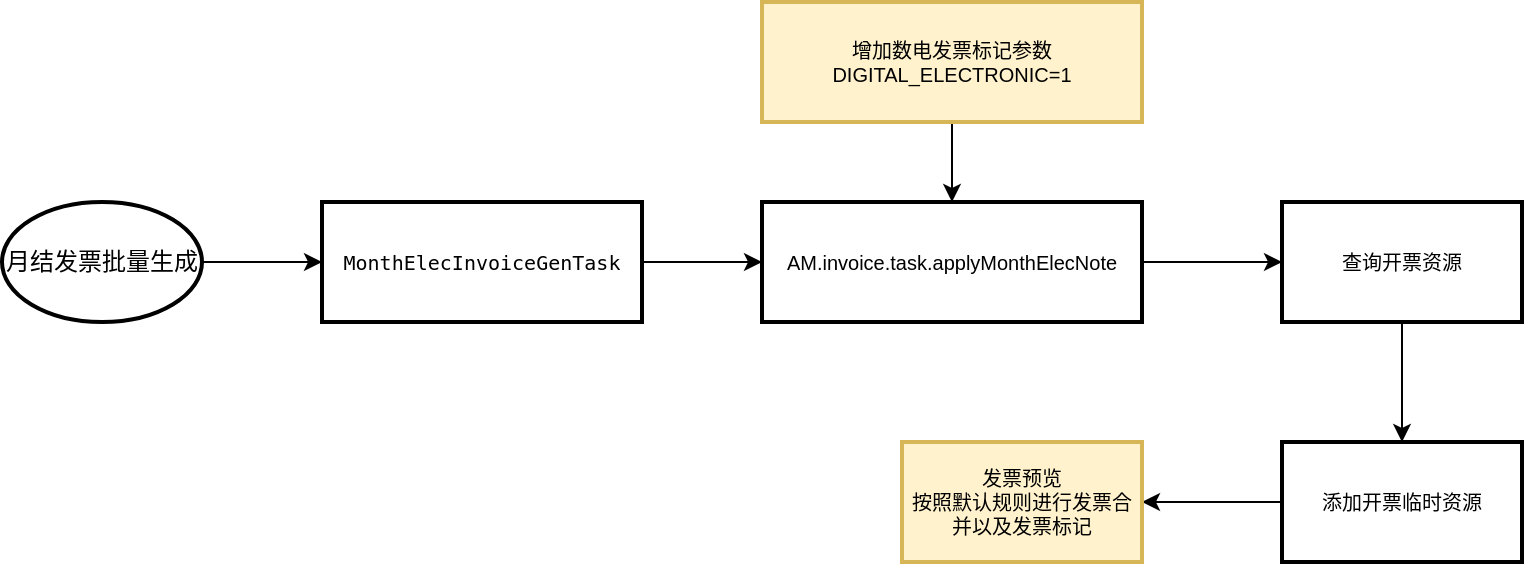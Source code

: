 <mxfile version="24.7.7">
  <diagram name="第 1 页" id="yVjUxykIMrgaRhrZZbTb">
    <mxGraphModel dx="1853" dy="1774" grid="1" gridSize="10" guides="1" tooltips="1" connect="1" arrows="1" fold="1" page="1" pageScale="1" pageWidth="827" pageHeight="1169" math="0" shadow="0">
      <root>
        <mxCell id="0" />
        <mxCell id="1" parent="0" />
        <mxCell id="4yRRPJPeIOva5o0zUQRg-3" value="" style="edgeStyle=orthogonalEdgeStyle;rounded=0;orthogonalLoop=1;jettySize=auto;html=1;" edge="1" parent="1" source="4yRRPJPeIOva5o0zUQRg-1" target="4yRRPJPeIOva5o0zUQRg-2">
          <mxGeometry relative="1" as="geometry" />
        </mxCell>
        <mxCell id="4yRRPJPeIOva5o0zUQRg-1" value="月结发票批量生成" style="strokeWidth=2;html=1;shape=mxgraph.flowchart.start_1;whiteSpace=wrap;" vertex="1" parent="1">
          <mxGeometry y="80" width="100" height="60" as="geometry" />
        </mxCell>
        <mxCell id="4yRRPJPeIOva5o0zUQRg-5" value="" style="edgeStyle=orthogonalEdgeStyle;rounded=0;orthogonalLoop=1;jettySize=auto;html=1;" edge="1" parent="1" source="4yRRPJPeIOva5o0zUQRg-2" target="4yRRPJPeIOva5o0zUQRg-4">
          <mxGeometry relative="1" as="geometry" />
        </mxCell>
        <mxCell id="4yRRPJPeIOva5o0zUQRg-2" value="&lt;div style=&quot;background-color: rgb(255, 255, 255); color: rgb(8, 8, 8); font-size: 10px;&quot;&gt;&lt;pre style=&quot;font-family: &amp;quot;JetBrains Mono&amp;quot;, monospace; font-size: 10px;&quot;&gt;&lt;span style=&quot;color: rgb(0, 0, 0); font-size: 10px;&quot;&gt;MonthElecInvoiceGenTask&lt;/span&gt;&lt;/pre&gt;&lt;/div&gt;" style="whiteSpace=wrap;html=1;strokeWidth=2;fontSize=10;" vertex="1" parent="1">
          <mxGeometry x="160" y="80" width="160" height="60" as="geometry" />
        </mxCell>
        <mxCell id="4yRRPJPeIOva5o0zUQRg-10" value="" style="edgeStyle=orthogonalEdgeStyle;rounded=0;orthogonalLoop=1;jettySize=auto;html=1;" edge="1" parent="1" source="4yRRPJPeIOva5o0zUQRg-4" target="4yRRPJPeIOva5o0zUQRg-9">
          <mxGeometry relative="1" as="geometry" />
        </mxCell>
        <mxCell id="4yRRPJPeIOva5o0zUQRg-4" value="AM.invoice.task.applyMonthElecNote" style="whiteSpace=wrap;html=1;fontSize=10;strokeWidth=2;" vertex="1" parent="1">
          <mxGeometry x="380" y="80" width="190" height="60" as="geometry" />
        </mxCell>
        <mxCell id="4yRRPJPeIOva5o0zUQRg-8" value="" style="edgeStyle=orthogonalEdgeStyle;rounded=0;orthogonalLoop=1;jettySize=auto;html=1;" edge="1" parent="1" source="4yRRPJPeIOva5o0zUQRg-6" target="4yRRPJPeIOva5o0zUQRg-4">
          <mxGeometry relative="1" as="geometry" />
        </mxCell>
        <mxCell id="4yRRPJPeIOva5o0zUQRg-6" value="增加数电发票标记参数&lt;br&gt;DIGITAL_ELECTRONIC=1" style="whiteSpace=wrap;html=1;fontSize=10;strokeWidth=2;fillColor=#fff2cc;strokeColor=#d6b656;" vertex="1" parent="1">
          <mxGeometry x="380" y="-20" width="190" height="60" as="geometry" />
        </mxCell>
        <mxCell id="4yRRPJPeIOva5o0zUQRg-12" value="" style="edgeStyle=orthogonalEdgeStyle;rounded=0;orthogonalLoop=1;jettySize=auto;html=1;" edge="1" parent="1" source="4yRRPJPeIOva5o0zUQRg-9" target="4yRRPJPeIOva5o0zUQRg-11">
          <mxGeometry relative="1" as="geometry" />
        </mxCell>
        <mxCell id="4yRRPJPeIOva5o0zUQRg-9" value="查询开票资源" style="whiteSpace=wrap;html=1;fontSize=10;strokeWidth=2;" vertex="1" parent="1">
          <mxGeometry x="640" y="80" width="120" height="60" as="geometry" />
        </mxCell>
        <mxCell id="4yRRPJPeIOva5o0zUQRg-14" value="" style="edgeStyle=orthogonalEdgeStyle;rounded=0;orthogonalLoop=1;jettySize=auto;html=1;" edge="1" parent="1" source="4yRRPJPeIOva5o0zUQRg-11" target="4yRRPJPeIOva5o0zUQRg-13">
          <mxGeometry relative="1" as="geometry" />
        </mxCell>
        <mxCell id="4yRRPJPeIOva5o0zUQRg-11" value="添加开票临时资源" style="whiteSpace=wrap;html=1;fontSize=10;strokeWidth=2;" vertex="1" parent="1">
          <mxGeometry x="640" y="200" width="120" height="60" as="geometry" />
        </mxCell>
        <mxCell id="4yRRPJPeIOva5o0zUQRg-13" value="发票预览&lt;br&gt;按照默认规则进行发票合并以及发票标记" style="whiteSpace=wrap;html=1;fontSize=10;strokeWidth=2;fillColor=#fff2cc;strokeColor=#d6b656;" vertex="1" parent="1">
          <mxGeometry x="450" y="200" width="120" height="60" as="geometry" />
        </mxCell>
      </root>
    </mxGraphModel>
  </diagram>
</mxfile>
